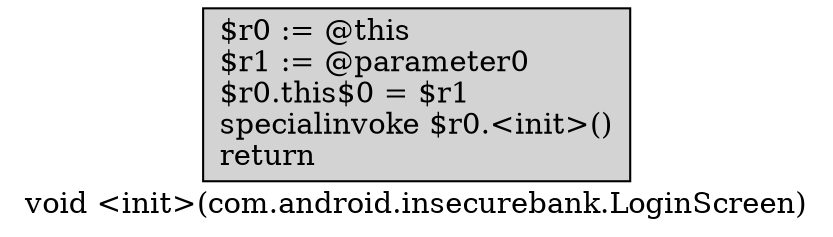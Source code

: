 digraph "void <init>(com.android.insecurebank.LoginScreen)" {
    label="void <init>(com.android.insecurebank.LoginScreen)";
    node [shape=box];
    "0" [style=filled,fillcolor=gray,style=filled,fillcolor=lightgray,label="$r0 := @this\l$r1 := @parameter0\l$r0.this$0 = $r1\lspecialinvoke $r0.<init>()\lreturn\l",];
}
